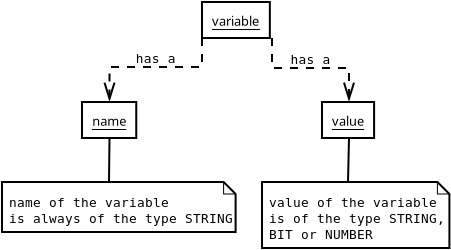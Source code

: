 <?xml version="1.0" encoding="UTF-8"?>
<dia:diagram xmlns:dia="http://www.lysator.liu.se/~alla/dia/"><dia:layer name="Pozadí" visible="true"><dia:object type="UML - Object" version="0" id="O0"><dia:attribute name="obj_pos"><dia:point val="10,2"/></dia:attribute><dia:attribute name="obj_bb"><dia:rectangle val="9.95,1.95;13.55,3.85"/></dia:attribute><dia:attribute name="elem_corner"><dia:point val="10,2"/></dia:attribute><dia:attribute name="elem_width"><dia:real val="3.5"/></dia:attribute><dia:attribute name="elem_height"><dia:real val="1.8"/></dia:attribute><dia:attribute name="text"><dia:composite type="text"><dia:attribute name="string"><dia:string>#variable#</dia:string></dia:attribute><dia:attribute name="font"><dia:font family="sans" style="0" name="Courier"/></dia:attribute><dia:attribute name="height"><dia:real val="0.8"/></dia:attribute><dia:attribute name="pos"><dia:point val="11.75,3.2"/></dia:attribute><dia:attribute name="color"><dia:color val="#000000"/></dia:attribute><dia:attribute name="alignment"><dia:enum val="1"/></dia:attribute></dia:composite></dia:attribute><dia:attribute name="stereotype"><dia:string>##</dia:string></dia:attribute><dia:attribute name="exstate"><dia:string>##</dia:string></dia:attribute><dia:attribute name="attrib"><dia:composite type="text"><dia:attribute name="string"><dia:string>##</dia:string></dia:attribute><dia:attribute name="font"><dia:font family="sans" style="0" name="Courier"/></dia:attribute><dia:attribute name="height"><dia:real val="0.8"/></dia:attribute><dia:attribute name="pos"><dia:point val="0,0"/></dia:attribute><dia:attribute name="color"><dia:color val="#000000"/></dia:attribute><dia:attribute name="alignment"><dia:enum val="0"/></dia:attribute></dia:composite></dia:attribute><dia:attribute name="is_active"><dia:boolean val="false"/></dia:attribute><dia:attribute name="show_attribs"><dia:boolean val="false"/></dia:attribute><dia:attribute name="multiple"><dia:boolean val="false"/></dia:attribute></dia:object><dia:object type="UML - Object" version="0" id="O1"><dia:attribute name="obj_pos"><dia:point val="4,7"/></dia:attribute><dia:attribute name="obj_bb"><dia:rectangle val="3.95,6.95;6.8,8.85"/></dia:attribute><dia:attribute name="elem_corner"><dia:point val="4,7"/></dia:attribute><dia:attribute name="elem_width"><dia:real val="2.75"/></dia:attribute><dia:attribute name="elem_height"><dia:real val="1.8"/></dia:attribute><dia:attribute name="text"><dia:composite type="text"><dia:attribute name="string"><dia:string>#name#</dia:string></dia:attribute><dia:attribute name="font"><dia:font family="sans" style="0" name="Courier"/></dia:attribute><dia:attribute name="height"><dia:real val="0.8"/></dia:attribute><dia:attribute name="pos"><dia:point val="5.375,8.2"/></dia:attribute><dia:attribute name="color"><dia:color val="#000000"/></dia:attribute><dia:attribute name="alignment"><dia:enum val="1"/></dia:attribute></dia:composite></dia:attribute><dia:attribute name="stereotype"><dia:string>##</dia:string></dia:attribute><dia:attribute name="exstate"><dia:string>##</dia:string></dia:attribute><dia:attribute name="attrib"><dia:composite type="text"><dia:attribute name="string"><dia:string>##</dia:string></dia:attribute><dia:attribute name="font"><dia:font family="sans" style="0" name="Courier"/></dia:attribute><dia:attribute name="height"><dia:real val="0.8"/></dia:attribute><dia:attribute name="pos"><dia:point val="0,0"/></dia:attribute><dia:attribute name="color"><dia:color val="#000000"/></dia:attribute><dia:attribute name="alignment"><dia:enum val="0"/></dia:attribute></dia:composite></dia:attribute><dia:attribute name="is_active"><dia:boolean val="false"/></dia:attribute><dia:attribute name="show_attribs"><dia:boolean val="false"/></dia:attribute><dia:attribute name="multiple"><dia:boolean val="false"/></dia:attribute></dia:object><dia:object type="UML - Object" version="0" id="O2"><dia:attribute name="obj_pos"><dia:point val="16,7"/></dia:attribute><dia:attribute name="obj_bb"><dia:rectangle val="15.95,6.95;18.75,8.85"/></dia:attribute><dia:attribute name="elem_corner"><dia:point val="16,7"/></dia:attribute><dia:attribute name="elem_width"><dia:real val="2.7"/></dia:attribute><dia:attribute name="elem_height"><dia:real val="1.8"/></dia:attribute><dia:attribute name="text"><dia:composite type="text"><dia:attribute name="string"><dia:string>#value#</dia:string></dia:attribute><dia:attribute name="font"><dia:font family="sans" style="0" name="Courier"/></dia:attribute><dia:attribute name="height"><dia:real val="0.8"/></dia:attribute><dia:attribute name="pos"><dia:point val="17.35,8.2"/></dia:attribute><dia:attribute name="color"><dia:color val="#000000"/></dia:attribute><dia:attribute name="alignment"><dia:enum val="1"/></dia:attribute></dia:composite></dia:attribute><dia:attribute name="stereotype"><dia:string>##</dia:string></dia:attribute><dia:attribute name="exstate"><dia:string>##</dia:string></dia:attribute><dia:attribute name="attrib"><dia:composite type="text"><dia:attribute name="string"><dia:string>##</dia:string></dia:attribute><dia:attribute name="font"><dia:font family="sans" style="0" name="Courier"/></dia:attribute><dia:attribute name="height"><dia:real val="0.8"/></dia:attribute><dia:attribute name="pos"><dia:point val="0,0"/></dia:attribute><dia:attribute name="color"><dia:color val="#000000"/></dia:attribute><dia:attribute name="alignment"><dia:enum val="0"/></dia:attribute></dia:composite></dia:attribute><dia:attribute name="is_active"><dia:boolean val="false"/></dia:attribute><dia:attribute name="show_attribs"><dia:boolean val="false"/></dia:attribute><dia:attribute name="multiple"><dia:boolean val="false"/></dia:attribute></dia:object><dia:object type="UML - Note" version="0" id="O3"><dia:attribute name="obj_pos"><dia:point val="0,11"/></dia:attribute><dia:attribute name="obj_bb"><dia:rectangle val="-0.05,10.95;10.75,13.55"/></dia:attribute><dia:attribute name="elem_corner"><dia:point val="0,11"/></dia:attribute><dia:attribute name="elem_width"><dia:real val="10.7"/></dia:attribute><dia:attribute name="elem_height"><dia:real val="2.5"/></dia:attribute><dia:attribute name="text"><dia:composite type="text"><dia:attribute name="string"><dia:string>#name of the variable
is always of the type STRING#</dia:string></dia:attribute><dia:attribute name="font"><dia:font family="monospace" style="0" name="Courier"/></dia:attribute><dia:attribute name="height"><dia:real val="0.8"/></dia:attribute><dia:attribute name="pos"><dia:point val="0.35,12.25"/></dia:attribute><dia:attribute name="color"><dia:color val="#000000"/></dia:attribute><dia:attribute name="alignment"><dia:enum val="0"/></dia:attribute></dia:composite></dia:attribute></dia:object><dia:object type="UML - Note" version="0" id="O4"><dia:attribute name="obj_pos"><dia:point val="13,11"/></dia:attribute><dia:attribute name="obj_bb"><dia:rectangle val="12.95,10.95;21.65,14.35"/></dia:attribute><dia:attribute name="elem_corner"><dia:point val="13,11"/></dia:attribute><dia:attribute name="elem_width"><dia:real val="8.6"/></dia:attribute><dia:attribute name="elem_height"><dia:real val="3.3"/></dia:attribute><dia:attribute name="text"><dia:composite type="text"><dia:attribute name="string"><dia:string>#value of the variable
is of the type STRING,
BIT or NUMBER#</dia:string></dia:attribute><dia:attribute name="font"><dia:font family="monospace" style="0" name="Courier"/></dia:attribute><dia:attribute name="height"><dia:real val="0.8"/></dia:attribute><dia:attribute name="pos"><dia:point val="13.35,12.25"/></dia:attribute><dia:attribute name="color"><dia:color val="#000000"/></dia:attribute><dia:attribute name="alignment"><dia:enum val="0"/></dia:attribute></dia:composite></dia:attribute></dia:object><dia:object type="UML - Dependency" version="0" id="O5"><dia:attribute name="obj_pos"><dia:point val="10,3.8"/></dia:attribute><dia:attribute name="obj_bb"><dia:rectangle val="4.925,3.75;10.05,7.45"/></dia:attribute><dia:attribute name="orth_points"><dia:point val="10,3.8"/><dia:point val="10,5.25"/><dia:point val="5.375,5.25"/><dia:point val="5.375,7"/></dia:attribute><dia:attribute name="orth_orient"><dia:enum val="1"/><dia:enum val="0"/><dia:enum val="1"/></dia:attribute><dia:attribute name="name"><dia:string>#has a#</dia:string></dia:attribute><dia:attribute name="stereotype"><dia:string>##</dia:string></dia:attribute><dia:attribute name="draw_arrow"><dia:boolean val="true"/></dia:attribute><dia:connections><dia:connection handle="0" to="O0" connection="5"/><dia:connection handle="1" to="O1" connection="1"/></dia:connections></dia:object><dia:object type="UML - Dependency" version="0" id="O6"><dia:attribute name="obj_pos"><dia:point val="13.5,3.8"/></dia:attribute><dia:attribute name="obj_bb"><dia:rectangle val="13.45,3.75;17.8,7.45"/></dia:attribute><dia:attribute name="orth_points"><dia:point val="13.5,3.8"/><dia:point val="13.5,5.3"/><dia:point val="17.35,5.3"/><dia:point val="17.35,7"/></dia:attribute><dia:attribute name="orth_orient"><dia:enum val="1"/><dia:enum val="0"/><dia:enum val="1"/></dia:attribute><dia:attribute name="name"><dia:string>#has a#</dia:string></dia:attribute><dia:attribute name="stereotype"><dia:string>##</dia:string></dia:attribute><dia:attribute name="draw_arrow"><dia:boolean val="true"/></dia:attribute><dia:connections><dia:connection handle="0" to="O0" connection="7"/><dia:connection handle="1" to="O2" connection="1"/></dia:connections></dia:object><dia:object type="Standard - Line" version="0" id="O7"><dia:attribute name="obj_pos"><dia:point val="5.375,8.8"/></dia:attribute><dia:attribute name="obj_bb"><dia:rectangle val="5.299,8.749;5.426,11.051"/></dia:attribute><dia:attribute name="conn_endpoints"><dia:point val="5.375,8.8"/><dia:point val="5.35,11"/></dia:attribute><dia:attribute name="numcp"><dia:int val="1"/></dia:attribute><dia:connections><dia:connection handle="0" to="O1" connection="6"/><dia:connection handle="1" to="O3" connection="1"/></dia:connections></dia:object><dia:object type="Standard - Line" version="0" id="O8"><dia:attribute name="obj_pos"><dia:point val="17.35,8.8"/></dia:attribute><dia:attribute name="obj_bb"><dia:rectangle val="17.249,8.749;17.401,11.051"/></dia:attribute><dia:attribute name="conn_endpoints"><dia:point val="17.35,8.8"/><dia:point val="17.3,11"/></dia:attribute><dia:attribute name="numcp"><dia:int val="1"/></dia:attribute><dia:connections><dia:connection handle="0" to="O2" connection="6"/><dia:connection handle="1" to="O4" connection="1"/></dia:connections></dia:object></dia:layer></dia:diagram>
